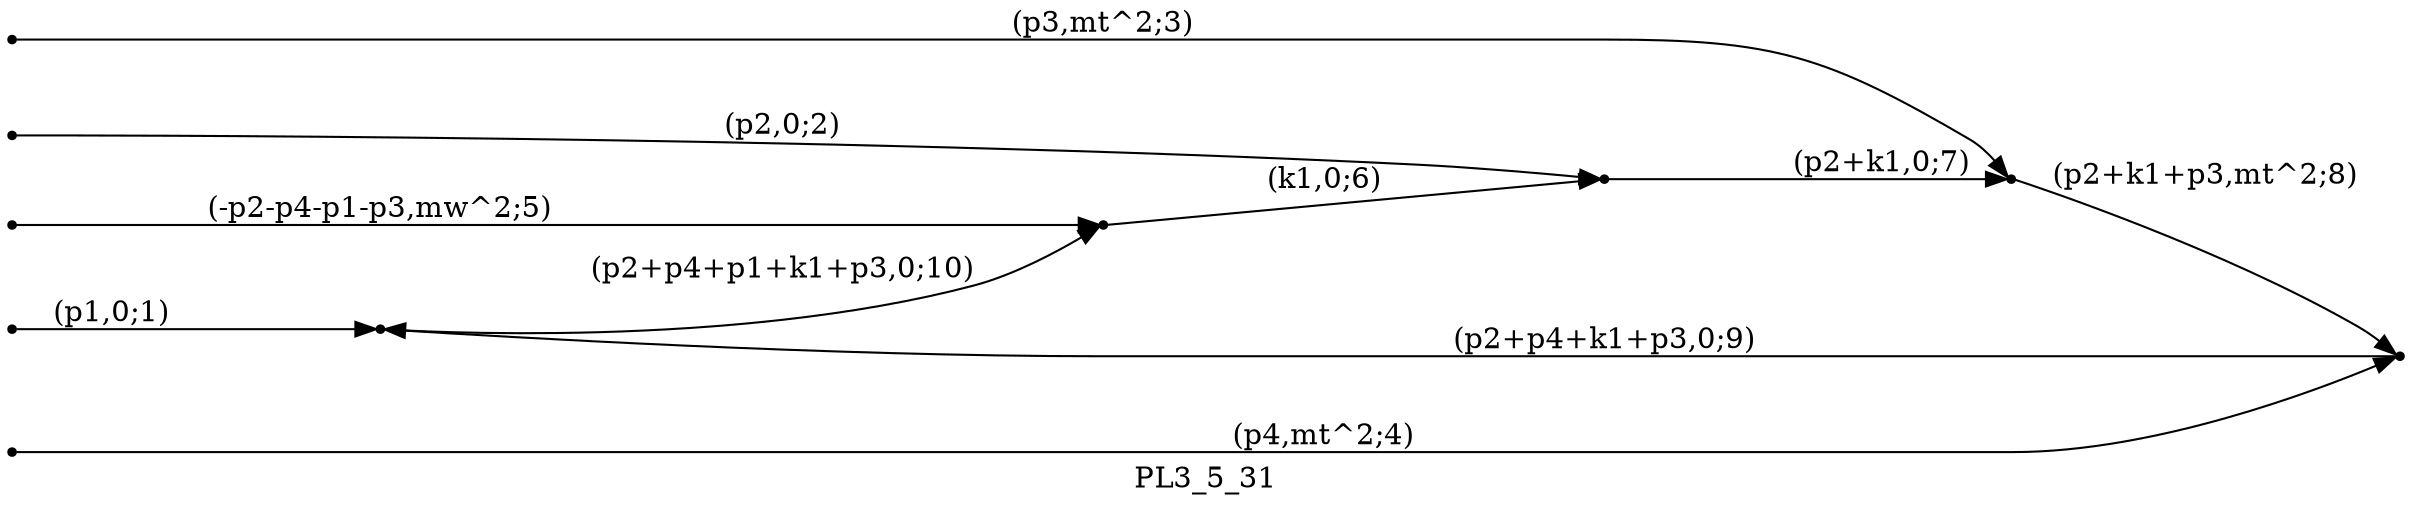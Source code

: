 digraph PL3_5_31 {
  label="PL3_5_31";
  rankdir="LR";
  subgraph edges {
    -1 -> 5 [label="(p1,0;1)"];
    -2 -> 1 [label="(p2,0;2)"];
    -3 -> 2 [label="(p3,mt^2;3)"];
    -4 -> 3 [label="(p4,mt^2;4)"];
    -5 -> 4 [label="(-p2-p4-p1-p3,mw^2;5)"];
    4 -> 1 [label="(k1,0;6)"];
    1 -> 2 [label="(p2+k1,0;7)"];
    2 -> 3 [label="(p2+k1+p3,mt^2;8)"];
    3 -> 5 [label="(p2+p4+k1+p3,0;9)"];
    5 -> 4 [label="(p2+p4+p1+k1+p3,0;10)"];
  }
  subgraph incoming { rank="source"; -1; -2; -3; -4; -5; }
-5 [shape=point];
-4 [shape=point];
-3 [shape=point];
-2 [shape=point];
-1 [shape=point];
1 [shape=point];
2 [shape=point];
3 [shape=point];
4 [shape=point];
5 [shape=point];
}

